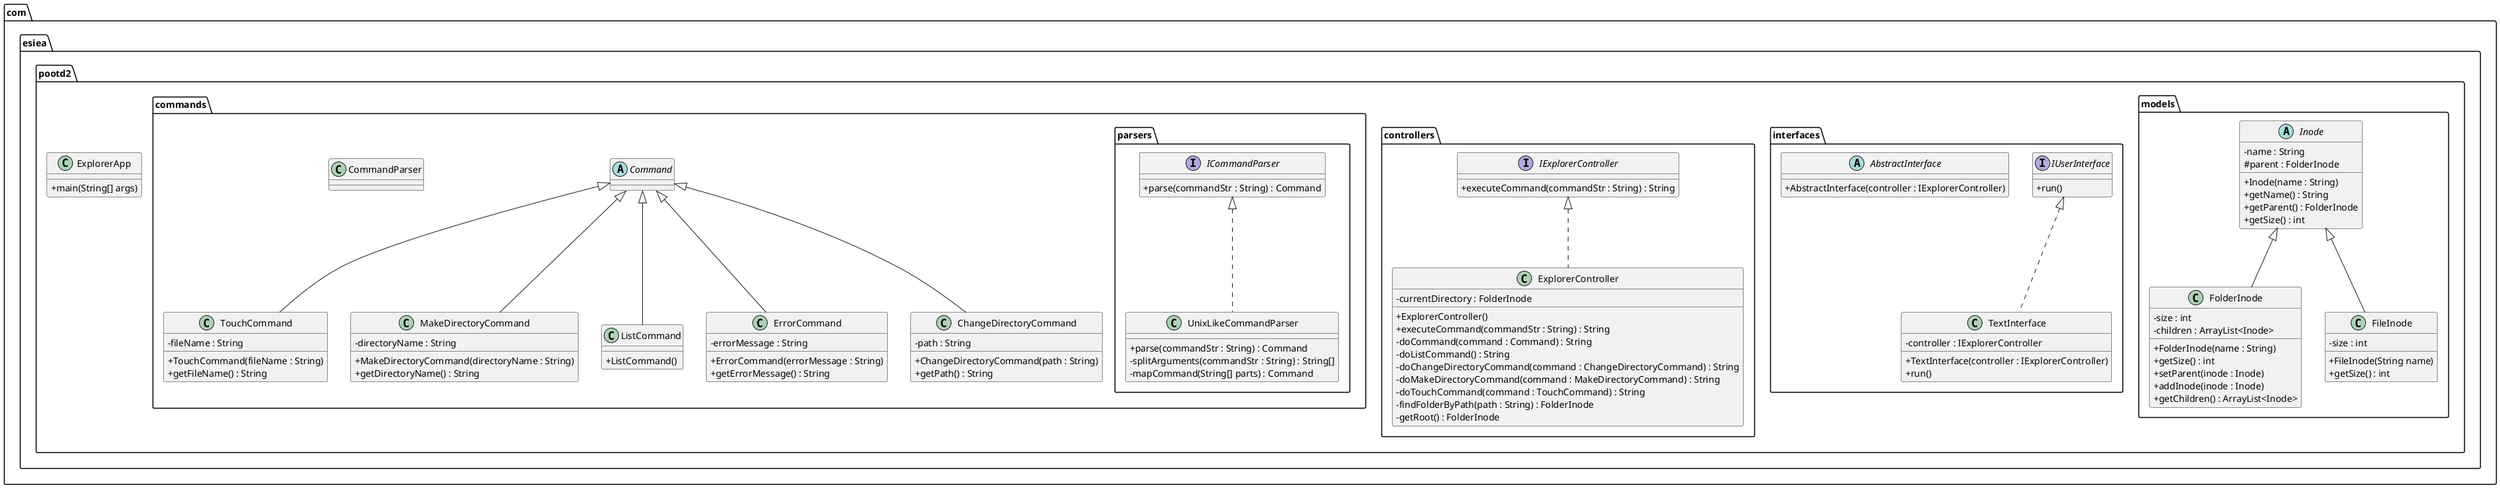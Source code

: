 https://foad.ensicaen.fr/pluginfile.php/1214/course/section/635/uml2java.pdf
https://plantuml.com/en/guide

@startuml

skinparam classAttributeIconSize 0

package com.esiea.pootd2{
    class ExplorerApp {
        + main(String[] args)
    }
    package models {

        abstract class Inode {
            - name : String
            # parent : FolderInode
            + Inode(name : String)
            + getName() : String
            + getParent() : FolderInode
            + getSize() : int
        }

        class FolderInode extends Inode {
            - size : int
            - children : ArrayList<Inode>
            + FolderInode(name : String)
            + getSize() : int
            + setParent(inode : Inode)
            + addInode(inode : Inode)
            + getChildren() : ArrayList<Inode>
        }

        class FileInode extends Inode {
            - size : int
            + FileInode(String name)
            + getSize() : int
        }
    }

    package interfaces {

        interface IUserInterface {
            + run()
        }

        class TextInterface implements IUserInterface {
            - controller : IExplorerController
            + TextInterface(controller : IExplorerController)
            + run()
        }

        abstract class AbstractInterface {
            + AbstractInterface(controller : IExplorerController)
        }
    }

    package controllers {

        interface IExplorerController {
            + executeCommand(commandStr : String) : String
        }

        class ExplorerController implements IExplorerController {
            - currentDirectory : FolderInode
            + ExplorerController()
            + executeCommand(commandStr : String) : String
            - doCommand(command : Command) : String
            - doListCommand() : String
            - doChangeDirectoryCommand(command : ChangeDirectoryCommand) : String
            - doMakeDirectoryCommand(command : MakeDirectoryCommand) : String
            - doTouchCommand(command : TouchCommand) : String
            - findFolderByPath(path : String) : FolderInode
            - getRoot() : FolderInode
        }
    }

    package commands {
        
        package parsers {

            interface ICommandParser {
                + parse(commandStr : String) : Command
            }

            class UnixLikeCommandParser implements ICommandParser {
                + parse(commandStr : String) : Command
                - splitArguments(commandStr : String) : String[]
                - mapCommand(String[] parts) : Command
            }
        }

        abstract class Command {
        }

        class TouchCommand extends Command {
            - fileName : String
            + TouchCommand(fileName : String)
            + getFileName() : String
        }

        class MakeDirectoryCommand extends Command {
            - directoryName : String
            + MakeDirectoryCommand(directoryName : String)
            + getDirectoryName() : String
        }

        class ListCommand extends Command {
            + ListCommand()
        }

        class ErrorCommand extends Command {
            - errorMessage : String
            + ErrorCommand(errorMessage : String)
            + getErrorMessage() : String
        }

        class ChangeDirectoryCommand extends Command {
            - path : String
            + ChangeDirectoryCommand(path : String)
            + getPath() : String
        }

        class CommandParser {
        }
    }

}



' Inode "1" <|-- "0..*" FolderInode
' Inode "1" <|-- "0..*" FileInode
' TextInterface "1" o-- "1" IExplorerController
' AbstractInterface "1" o-- "1" IExplorerController
' ExplorerController "1" o-- "1" FolderInode
' Command "1" <|-- TouchCommand
' Command "1" <|-- MakeDirectoryCommand
' Command "1" <|-- ListCommand
' Command "1" <|-- ErrorCommand
' Command "1" <|-- ChangeDirectoryCommand
' ICommandParser <|-- UnixLikeCommandParser

@enduml
